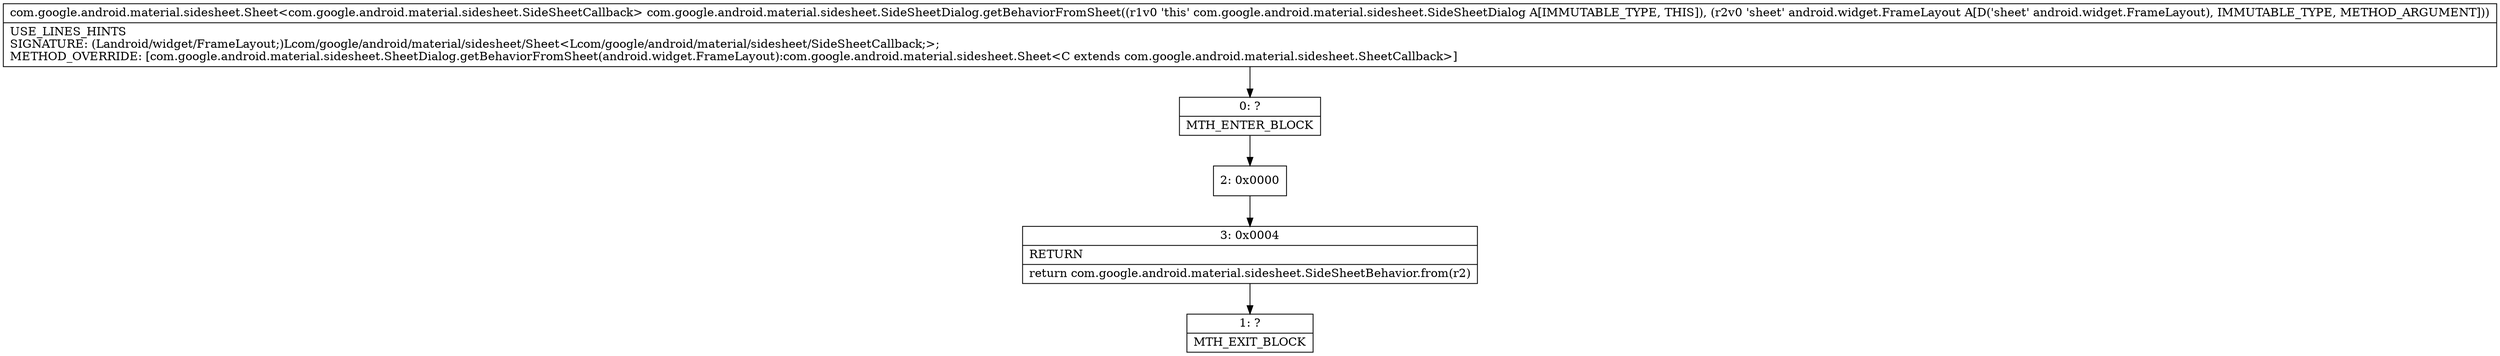 digraph "CFG forcom.google.android.material.sidesheet.SideSheetDialog.getBehaviorFromSheet(Landroid\/widget\/FrameLayout;)Lcom\/google\/android\/material\/sidesheet\/Sheet;" {
Node_0 [shape=record,label="{0\:\ ?|MTH_ENTER_BLOCK\l}"];
Node_2 [shape=record,label="{2\:\ 0x0000}"];
Node_3 [shape=record,label="{3\:\ 0x0004|RETURN\l|return com.google.android.material.sidesheet.SideSheetBehavior.from(r2)\l}"];
Node_1 [shape=record,label="{1\:\ ?|MTH_EXIT_BLOCK\l}"];
MethodNode[shape=record,label="{com.google.android.material.sidesheet.Sheet\<com.google.android.material.sidesheet.SideSheetCallback\> com.google.android.material.sidesheet.SideSheetDialog.getBehaviorFromSheet((r1v0 'this' com.google.android.material.sidesheet.SideSheetDialog A[IMMUTABLE_TYPE, THIS]), (r2v0 'sheet' android.widget.FrameLayout A[D('sheet' android.widget.FrameLayout), IMMUTABLE_TYPE, METHOD_ARGUMENT]))  | USE_LINES_HINTS\lSIGNATURE: (Landroid\/widget\/FrameLayout;)Lcom\/google\/android\/material\/sidesheet\/Sheet\<Lcom\/google\/android\/material\/sidesheet\/SideSheetCallback;\>;\lMETHOD_OVERRIDE: [com.google.android.material.sidesheet.SheetDialog.getBehaviorFromSheet(android.widget.FrameLayout):com.google.android.material.sidesheet.Sheet\<C extends com.google.android.material.sidesheet.SheetCallback\>]\l}"];
MethodNode -> Node_0;Node_0 -> Node_2;
Node_2 -> Node_3;
Node_3 -> Node_1;
}

